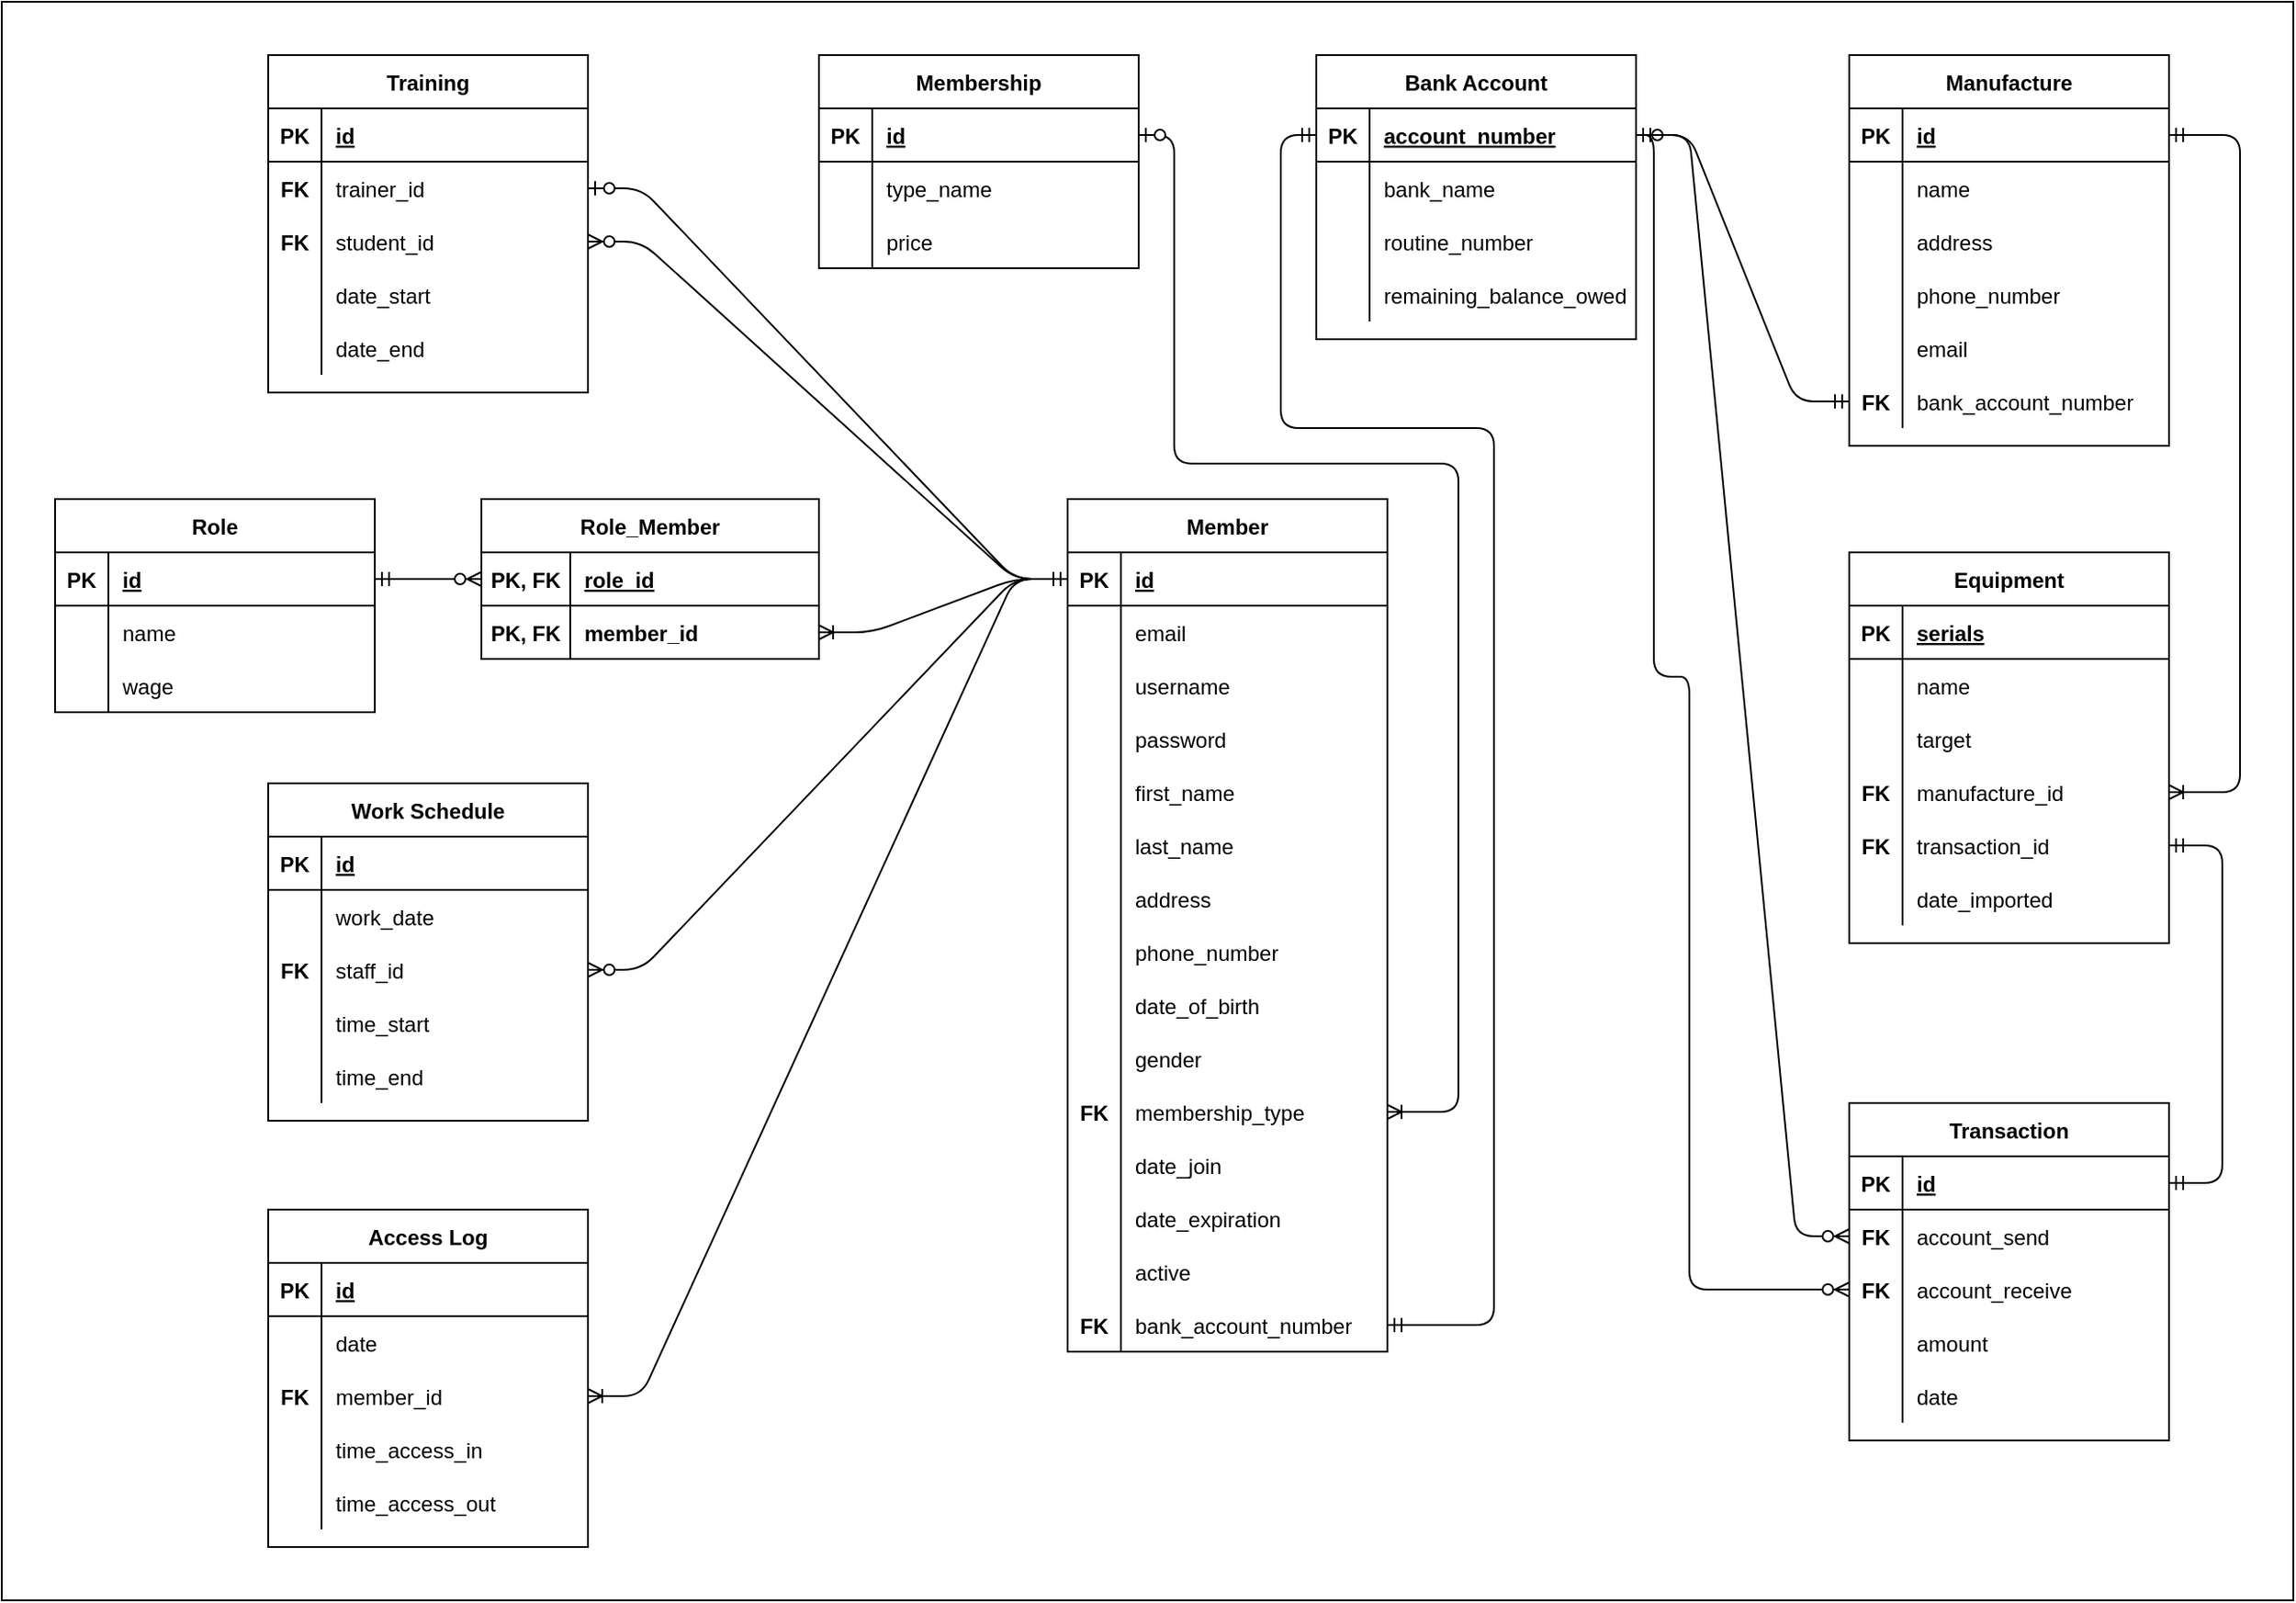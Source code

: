 <mxfile version="14.9.6" type="device"><diagram id="hm2cgD2UL9Ncl65UlhIU" name="Page-1"><mxGraphModel dx="1878" dy="886" grid="1" gridSize="10" guides="1" tooltips="1" connect="1" arrows="1" fold="1" page="1" pageScale="1" pageWidth="850" pageHeight="1100" math="0" shadow="0"><root><mxCell id="0"/><mxCell id="1" parent="0"/><mxCell id="H1FjQsBt2Vcqf316oB1p-238" value="" style="rounded=0;whiteSpace=wrap;html=1;" parent="1" vertex="1"><mxGeometry x="10" y="120" width="1290" height="900" as="geometry"/></mxCell><mxCell id="H1FjQsBt2Vcqf316oB1p-2" value="Member" style="shape=table;startSize=30;container=1;collapsible=1;childLayout=tableLayout;fixedRows=1;rowLines=0;fontStyle=1;align=center;resizeLast=1;" parent="1" vertex="1"><mxGeometry x="610" y="400" width="180" height="480" as="geometry"/></mxCell><mxCell id="H1FjQsBt2Vcqf316oB1p-3" value="" style="shape=partialRectangle;collapsible=0;dropTarget=0;pointerEvents=0;fillColor=none;top=0;left=0;bottom=1;right=0;points=[[0,0.5],[1,0.5]];portConstraint=eastwest;" parent="H1FjQsBt2Vcqf316oB1p-2" vertex="1"><mxGeometry y="30" width="180" height="30" as="geometry"/></mxCell><mxCell id="H1FjQsBt2Vcqf316oB1p-4" value="PK" style="shape=partialRectangle;connectable=0;fillColor=none;top=0;left=0;bottom=0;right=0;fontStyle=1;overflow=hidden;" parent="H1FjQsBt2Vcqf316oB1p-3" vertex="1"><mxGeometry width="30" height="30" as="geometry"/></mxCell><mxCell id="H1FjQsBt2Vcqf316oB1p-5" value="id" style="shape=partialRectangle;connectable=0;fillColor=none;top=0;left=0;bottom=0;right=0;align=left;spacingLeft=6;fontStyle=5;overflow=hidden;" parent="H1FjQsBt2Vcqf316oB1p-3" vertex="1"><mxGeometry x="30" width="150" height="30" as="geometry"/></mxCell><mxCell id="H1FjQsBt2Vcqf316oB1p-6" value="" style="shape=partialRectangle;collapsible=0;dropTarget=0;pointerEvents=0;fillColor=none;top=0;left=0;bottom=0;right=0;points=[[0,0.5],[1,0.5]];portConstraint=eastwest;" parent="H1FjQsBt2Vcqf316oB1p-2" vertex="1"><mxGeometry y="60" width="180" height="30" as="geometry"/></mxCell><mxCell id="H1FjQsBt2Vcqf316oB1p-7" value="" style="shape=partialRectangle;connectable=0;fillColor=none;top=0;left=0;bottom=0;right=0;editable=1;overflow=hidden;" parent="H1FjQsBt2Vcqf316oB1p-6" vertex="1"><mxGeometry width="30" height="30" as="geometry"/></mxCell><mxCell id="H1FjQsBt2Vcqf316oB1p-8" value="email" style="shape=partialRectangle;connectable=0;fillColor=none;top=0;left=0;bottom=0;right=0;align=left;spacingLeft=6;overflow=hidden;" parent="H1FjQsBt2Vcqf316oB1p-6" vertex="1"><mxGeometry x="30" width="150" height="30" as="geometry"/></mxCell><mxCell id="H1FjQsBt2Vcqf316oB1p-9" value="" style="shape=partialRectangle;collapsible=0;dropTarget=0;pointerEvents=0;fillColor=none;top=0;left=0;bottom=0;right=0;points=[[0,0.5],[1,0.5]];portConstraint=eastwest;" parent="H1FjQsBt2Vcqf316oB1p-2" vertex="1"><mxGeometry y="90" width="180" height="30" as="geometry"/></mxCell><mxCell id="H1FjQsBt2Vcqf316oB1p-10" value="" style="shape=partialRectangle;connectable=0;fillColor=none;top=0;left=0;bottom=0;right=0;editable=1;overflow=hidden;" parent="H1FjQsBt2Vcqf316oB1p-9" vertex="1"><mxGeometry width="30" height="30" as="geometry"/></mxCell><mxCell id="H1FjQsBt2Vcqf316oB1p-11" value="username" style="shape=partialRectangle;connectable=0;fillColor=none;top=0;left=0;bottom=0;right=0;align=left;spacingLeft=6;overflow=hidden;" parent="H1FjQsBt2Vcqf316oB1p-9" vertex="1"><mxGeometry x="30" width="150" height="30" as="geometry"/></mxCell><mxCell id="H1FjQsBt2Vcqf316oB1p-204" value="" style="shape=partialRectangle;collapsible=0;dropTarget=0;pointerEvents=0;fillColor=none;top=0;left=0;bottom=0;right=0;points=[[0,0.5],[1,0.5]];portConstraint=eastwest;" parent="H1FjQsBt2Vcqf316oB1p-2" vertex="1"><mxGeometry y="120" width="180" height="30" as="geometry"/></mxCell><mxCell id="H1FjQsBt2Vcqf316oB1p-205" value="" style="shape=partialRectangle;connectable=0;fillColor=none;top=0;left=0;bottom=0;right=0;editable=1;overflow=hidden;" parent="H1FjQsBt2Vcqf316oB1p-204" vertex="1"><mxGeometry width="30" height="30" as="geometry"/></mxCell><mxCell id="H1FjQsBt2Vcqf316oB1p-206" value="password" style="shape=partialRectangle;connectable=0;fillColor=none;top=0;left=0;bottom=0;right=0;align=left;spacingLeft=6;overflow=hidden;" parent="H1FjQsBt2Vcqf316oB1p-204" vertex="1"><mxGeometry x="30" width="150" height="30" as="geometry"/></mxCell><mxCell id="H1FjQsBt2Vcqf316oB1p-12" value="" style="shape=partialRectangle;collapsible=0;dropTarget=0;pointerEvents=0;fillColor=none;top=0;left=0;bottom=0;right=0;points=[[0,0.5],[1,0.5]];portConstraint=eastwest;" parent="H1FjQsBt2Vcqf316oB1p-2" vertex="1"><mxGeometry y="150" width="180" height="30" as="geometry"/></mxCell><mxCell id="H1FjQsBt2Vcqf316oB1p-13" value="" style="shape=partialRectangle;connectable=0;fillColor=none;top=0;left=0;bottom=0;right=0;editable=1;overflow=hidden;" parent="H1FjQsBt2Vcqf316oB1p-12" vertex="1"><mxGeometry width="30" height="30" as="geometry"/></mxCell><mxCell id="H1FjQsBt2Vcqf316oB1p-14" value="first_name" style="shape=partialRectangle;connectable=0;fillColor=none;top=0;left=0;bottom=0;right=0;align=left;spacingLeft=6;overflow=hidden;" parent="H1FjQsBt2Vcqf316oB1p-12" vertex="1"><mxGeometry x="30" width="150" height="30" as="geometry"/></mxCell><mxCell id="H1FjQsBt2Vcqf316oB1p-15" value="" style="shape=partialRectangle;collapsible=0;dropTarget=0;pointerEvents=0;fillColor=none;top=0;left=0;bottom=0;right=0;points=[[0,0.5],[1,0.5]];portConstraint=eastwest;" parent="H1FjQsBt2Vcqf316oB1p-2" vertex="1"><mxGeometry y="180" width="180" height="30" as="geometry"/></mxCell><mxCell id="H1FjQsBt2Vcqf316oB1p-16" value="" style="shape=partialRectangle;connectable=0;fillColor=none;top=0;left=0;bottom=0;right=0;editable=1;overflow=hidden;" parent="H1FjQsBt2Vcqf316oB1p-15" vertex="1"><mxGeometry width="30" height="30" as="geometry"/></mxCell><mxCell id="H1FjQsBt2Vcqf316oB1p-17" value="last_name " style="shape=partialRectangle;connectable=0;fillColor=none;top=0;left=0;bottom=0;right=0;align=left;spacingLeft=6;overflow=hidden;" parent="H1FjQsBt2Vcqf316oB1p-15" vertex="1"><mxGeometry x="30" width="150" height="30" as="geometry"/></mxCell><mxCell id="H1FjQsBt2Vcqf316oB1p-18" value="" style="shape=partialRectangle;collapsible=0;dropTarget=0;pointerEvents=0;fillColor=none;top=0;left=0;bottom=0;right=0;points=[[0,0.5],[1,0.5]];portConstraint=eastwest;" parent="H1FjQsBt2Vcqf316oB1p-2" vertex="1"><mxGeometry y="210" width="180" height="30" as="geometry"/></mxCell><mxCell id="H1FjQsBt2Vcqf316oB1p-19" value="" style="shape=partialRectangle;connectable=0;fillColor=none;top=0;left=0;bottom=0;right=0;editable=1;overflow=hidden;" parent="H1FjQsBt2Vcqf316oB1p-18" vertex="1"><mxGeometry width="30" height="30" as="geometry"/></mxCell><mxCell id="H1FjQsBt2Vcqf316oB1p-20" value="address" style="shape=partialRectangle;connectable=0;fillColor=none;top=0;left=0;bottom=0;right=0;align=left;spacingLeft=6;overflow=hidden;" parent="H1FjQsBt2Vcqf316oB1p-18" vertex="1"><mxGeometry x="30" width="150" height="30" as="geometry"/></mxCell><mxCell id="H1FjQsBt2Vcqf316oB1p-21" value="" style="shape=partialRectangle;collapsible=0;dropTarget=0;pointerEvents=0;fillColor=none;top=0;left=0;bottom=0;right=0;points=[[0,0.5],[1,0.5]];portConstraint=eastwest;" parent="H1FjQsBt2Vcqf316oB1p-2" vertex="1"><mxGeometry y="240" width="180" height="30" as="geometry"/></mxCell><mxCell id="H1FjQsBt2Vcqf316oB1p-22" value="" style="shape=partialRectangle;connectable=0;fillColor=none;top=0;left=0;bottom=0;right=0;editable=1;overflow=hidden;" parent="H1FjQsBt2Vcqf316oB1p-21" vertex="1"><mxGeometry width="30" height="30" as="geometry"/></mxCell><mxCell id="H1FjQsBt2Vcqf316oB1p-23" value="phone_number" style="shape=partialRectangle;connectable=0;fillColor=none;top=0;left=0;bottom=0;right=0;align=left;spacingLeft=6;overflow=hidden;" parent="H1FjQsBt2Vcqf316oB1p-21" vertex="1"><mxGeometry x="30" width="150" height="30" as="geometry"/></mxCell><mxCell id="H1FjQsBt2Vcqf316oB1p-24" value="" style="shape=partialRectangle;collapsible=0;dropTarget=0;pointerEvents=0;fillColor=none;top=0;left=0;bottom=0;right=0;points=[[0,0.5],[1,0.5]];portConstraint=eastwest;" parent="H1FjQsBt2Vcqf316oB1p-2" vertex="1"><mxGeometry y="270" width="180" height="30" as="geometry"/></mxCell><mxCell id="H1FjQsBt2Vcqf316oB1p-25" value="" style="shape=partialRectangle;connectable=0;fillColor=none;top=0;left=0;bottom=0;right=0;editable=1;overflow=hidden;" parent="H1FjQsBt2Vcqf316oB1p-24" vertex="1"><mxGeometry width="30" height="30" as="geometry"/></mxCell><mxCell id="H1FjQsBt2Vcqf316oB1p-26" value="date_of_birth" style="shape=partialRectangle;connectable=0;fillColor=none;top=0;left=0;bottom=0;right=0;align=left;spacingLeft=6;overflow=hidden;" parent="H1FjQsBt2Vcqf316oB1p-24" vertex="1"><mxGeometry x="30" width="150" height="30" as="geometry"/></mxCell><mxCell id="H1FjQsBt2Vcqf316oB1p-27" value="" style="shape=partialRectangle;collapsible=0;dropTarget=0;pointerEvents=0;fillColor=none;top=0;left=0;bottom=0;right=0;points=[[0,0.5],[1,0.5]];portConstraint=eastwest;" parent="H1FjQsBt2Vcqf316oB1p-2" vertex="1"><mxGeometry y="300" width="180" height="30" as="geometry"/></mxCell><mxCell id="H1FjQsBt2Vcqf316oB1p-28" value="" style="shape=partialRectangle;connectable=0;fillColor=none;top=0;left=0;bottom=0;right=0;editable=1;overflow=hidden;" parent="H1FjQsBt2Vcqf316oB1p-27" vertex="1"><mxGeometry width="30" height="30" as="geometry"/></mxCell><mxCell id="H1FjQsBt2Vcqf316oB1p-29" value="gender" style="shape=partialRectangle;connectable=0;fillColor=none;top=0;left=0;bottom=0;right=0;align=left;spacingLeft=6;overflow=hidden;" parent="H1FjQsBt2Vcqf316oB1p-27" vertex="1"><mxGeometry x="30" width="150" height="30" as="geometry"/></mxCell><mxCell id="H1FjQsBt2Vcqf316oB1p-33" value="" style="shape=partialRectangle;collapsible=0;dropTarget=0;pointerEvents=0;fillColor=none;top=0;left=0;bottom=0;right=0;points=[[0,0.5],[1,0.5]];portConstraint=eastwest;" parent="H1FjQsBt2Vcqf316oB1p-2" vertex="1"><mxGeometry y="330" width="180" height="30" as="geometry"/></mxCell><mxCell id="H1FjQsBt2Vcqf316oB1p-34" value="FK" style="shape=partialRectangle;connectable=0;fillColor=none;top=0;left=0;bottom=0;right=0;editable=1;overflow=hidden;fontStyle=1" parent="H1FjQsBt2Vcqf316oB1p-33" vertex="1"><mxGeometry width="30" height="30" as="geometry"/></mxCell><mxCell id="H1FjQsBt2Vcqf316oB1p-35" value="membership_type" style="shape=partialRectangle;connectable=0;fillColor=none;top=0;left=0;bottom=0;right=0;align=left;spacingLeft=6;overflow=hidden;" parent="H1FjQsBt2Vcqf316oB1p-33" vertex="1"><mxGeometry x="30" width="150" height="30" as="geometry"/></mxCell><mxCell id="H1FjQsBt2Vcqf316oB1p-36" value="" style="shape=partialRectangle;collapsible=0;dropTarget=0;pointerEvents=0;fillColor=none;top=0;left=0;bottom=0;right=0;points=[[0,0.5],[1,0.5]];portConstraint=eastwest;" parent="H1FjQsBt2Vcqf316oB1p-2" vertex="1"><mxGeometry y="360" width="180" height="30" as="geometry"/></mxCell><mxCell id="H1FjQsBt2Vcqf316oB1p-37" value="" style="shape=partialRectangle;connectable=0;fillColor=none;top=0;left=0;bottom=0;right=0;editable=1;overflow=hidden;" parent="H1FjQsBt2Vcqf316oB1p-36" vertex="1"><mxGeometry width="30" height="30" as="geometry"/></mxCell><mxCell id="H1FjQsBt2Vcqf316oB1p-38" value="date_join" style="shape=partialRectangle;connectable=0;fillColor=none;top=0;left=0;bottom=0;right=0;align=left;spacingLeft=6;overflow=hidden;" parent="H1FjQsBt2Vcqf316oB1p-36" vertex="1"><mxGeometry x="30" width="150" height="30" as="geometry"/></mxCell><mxCell id="H1FjQsBt2Vcqf316oB1p-39" value="" style="shape=partialRectangle;collapsible=0;dropTarget=0;pointerEvents=0;fillColor=none;top=0;left=0;bottom=0;right=0;points=[[0,0.5],[1,0.5]];portConstraint=eastwest;" parent="H1FjQsBt2Vcqf316oB1p-2" vertex="1"><mxGeometry y="390" width="180" height="30" as="geometry"/></mxCell><mxCell id="H1FjQsBt2Vcqf316oB1p-40" value="" style="shape=partialRectangle;connectable=0;fillColor=none;top=0;left=0;bottom=0;right=0;editable=1;overflow=hidden;" parent="H1FjQsBt2Vcqf316oB1p-39" vertex="1"><mxGeometry width="30" height="30" as="geometry"/></mxCell><mxCell id="H1FjQsBt2Vcqf316oB1p-41" value="date_expiration" style="shape=partialRectangle;connectable=0;fillColor=none;top=0;left=0;bottom=0;right=0;align=left;spacingLeft=6;overflow=hidden;" parent="H1FjQsBt2Vcqf316oB1p-39" vertex="1"><mxGeometry x="30" width="150" height="30" as="geometry"/></mxCell><mxCell id="H1FjQsBt2Vcqf316oB1p-42" value="" style="shape=partialRectangle;collapsible=0;dropTarget=0;pointerEvents=0;fillColor=none;top=0;left=0;bottom=0;right=0;points=[[0,0.5],[1,0.5]];portConstraint=eastwest;" parent="H1FjQsBt2Vcqf316oB1p-2" vertex="1"><mxGeometry y="420" width="180" height="30" as="geometry"/></mxCell><mxCell id="H1FjQsBt2Vcqf316oB1p-43" value="" style="shape=partialRectangle;connectable=0;fillColor=none;top=0;left=0;bottom=0;right=0;editable=1;overflow=hidden;" parent="H1FjQsBt2Vcqf316oB1p-42" vertex="1"><mxGeometry width="30" height="30" as="geometry"/></mxCell><mxCell id="H1FjQsBt2Vcqf316oB1p-44" value="active" style="shape=partialRectangle;connectable=0;fillColor=none;top=0;left=0;bottom=0;right=0;align=left;spacingLeft=6;overflow=hidden;" parent="H1FjQsBt2Vcqf316oB1p-42" vertex="1"><mxGeometry x="30" width="150" height="30" as="geometry"/></mxCell><mxCell id="H1FjQsBt2Vcqf316oB1p-45" value="" style="shape=partialRectangle;collapsible=0;dropTarget=0;pointerEvents=0;fillColor=none;top=0;left=0;bottom=0;right=0;points=[[0,0.5],[1,0.5]];portConstraint=eastwest;" parent="H1FjQsBt2Vcqf316oB1p-2" vertex="1"><mxGeometry y="450" width="180" height="30" as="geometry"/></mxCell><mxCell id="H1FjQsBt2Vcqf316oB1p-46" value="FK" style="shape=partialRectangle;connectable=0;fillColor=none;top=0;left=0;bottom=0;right=0;editable=1;overflow=hidden;fontStyle=1" parent="H1FjQsBt2Vcqf316oB1p-45" vertex="1"><mxGeometry width="30" height="30" as="geometry"/></mxCell><mxCell id="H1FjQsBt2Vcqf316oB1p-47" value="bank_account_number" style="shape=partialRectangle;connectable=0;fillColor=none;top=0;left=0;bottom=0;right=0;align=left;spacingLeft=6;overflow=hidden;" parent="H1FjQsBt2Vcqf316oB1p-45" vertex="1"><mxGeometry x="30" width="150" height="30" as="geometry"/></mxCell><mxCell id="H1FjQsBt2Vcqf316oB1p-66" value="Bank Account" style="shape=table;startSize=30;container=1;collapsible=1;childLayout=tableLayout;fixedRows=1;rowLines=0;fontStyle=1;align=center;resizeLast=1;" parent="1" vertex="1"><mxGeometry x="750" y="150" width="180" height="160" as="geometry"/></mxCell><mxCell id="H1FjQsBt2Vcqf316oB1p-67" value="" style="shape=partialRectangle;collapsible=0;dropTarget=0;pointerEvents=0;fillColor=none;top=0;left=0;bottom=1;right=0;points=[[0,0.5],[1,0.5]];portConstraint=eastwest;" parent="H1FjQsBt2Vcqf316oB1p-66" vertex="1"><mxGeometry y="30" width="180" height="30" as="geometry"/></mxCell><mxCell id="H1FjQsBt2Vcqf316oB1p-68" value="PK" style="shape=partialRectangle;connectable=0;fillColor=none;top=0;left=0;bottom=0;right=0;fontStyle=1;overflow=hidden;" parent="H1FjQsBt2Vcqf316oB1p-67" vertex="1"><mxGeometry width="30" height="30" as="geometry"/></mxCell><mxCell id="H1FjQsBt2Vcqf316oB1p-69" value="account_number" style="shape=partialRectangle;connectable=0;fillColor=none;top=0;left=0;bottom=0;right=0;align=left;spacingLeft=6;fontStyle=5;overflow=hidden;" parent="H1FjQsBt2Vcqf316oB1p-67" vertex="1"><mxGeometry x="30" width="150" height="30" as="geometry"/></mxCell><mxCell id="H1FjQsBt2Vcqf316oB1p-70" value="" style="shape=partialRectangle;collapsible=0;dropTarget=0;pointerEvents=0;fillColor=none;top=0;left=0;bottom=0;right=0;points=[[0,0.5],[1,0.5]];portConstraint=eastwest;" parent="H1FjQsBt2Vcqf316oB1p-66" vertex="1"><mxGeometry y="60" width="180" height="30" as="geometry"/></mxCell><mxCell id="H1FjQsBt2Vcqf316oB1p-71" value="" style="shape=partialRectangle;connectable=0;fillColor=none;top=0;left=0;bottom=0;right=0;editable=1;overflow=hidden;" parent="H1FjQsBt2Vcqf316oB1p-70" vertex="1"><mxGeometry width="30" height="30" as="geometry"/></mxCell><mxCell id="H1FjQsBt2Vcqf316oB1p-72" value="bank_name" style="shape=partialRectangle;connectable=0;fillColor=none;top=0;left=0;bottom=0;right=0;align=left;spacingLeft=6;overflow=hidden;" parent="H1FjQsBt2Vcqf316oB1p-70" vertex="1"><mxGeometry x="30" width="150" height="30" as="geometry"/></mxCell><mxCell id="H1FjQsBt2Vcqf316oB1p-73" value="" style="shape=partialRectangle;collapsible=0;dropTarget=0;pointerEvents=0;fillColor=none;top=0;left=0;bottom=0;right=0;points=[[0,0.5],[1,0.5]];portConstraint=eastwest;" parent="H1FjQsBt2Vcqf316oB1p-66" vertex="1"><mxGeometry y="90" width="180" height="30" as="geometry"/></mxCell><mxCell id="H1FjQsBt2Vcqf316oB1p-74" value="" style="shape=partialRectangle;connectable=0;fillColor=none;top=0;left=0;bottom=0;right=0;editable=1;overflow=hidden;" parent="H1FjQsBt2Vcqf316oB1p-73" vertex="1"><mxGeometry width="30" height="30" as="geometry"/></mxCell><mxCell id="H1FjQsBt2Vcqf316oB1p-75" value="routine_number" style="shape=partialRectangle;connectable=0;fillColor=none;top=0;left=0;bottom=0;right=0;align=left;spacingLeft=6;overflow=hidden;" parent="H1FjQsBt2Vcqf316oB1p-73" vertex="1"><mxGeometry x="30" width="150" height="30" as="geometry"/></mxCell><mxCell id="H1FjQsBt2Vcqf316oB1p-76" value="" style="shape=partialRectangle;collapsible=0;dropTarget=0;pointerEvents=0;fillColor=none;top=0;left=0;bottom=0;right=0;points=[[0,0.5],[1,0.5]];portConstraint=eastwest;" parent="H1FjQsBt2Vcqf316oB1p-66" vertex="1"><mxGeometry y="120" width="180" height="30" as="geometry"/></mxCell><mxCell id="H1FjQsBt2Vcqf316oB1p-77" value="" style="shape=partialRectangle;connectable=0;fillColor=none;top=0;left=0;bottom=0;right=0;editable=1;overflow=hidden;" parent="H1FjQsBt2Vcqf316oB1p-76" vertex="1"><mxGeometry width="30" height="30" as="geometry"/></mxCell><mxCell id="H1FjQsBt2Vcqf316oB1p-78" value="remaining_balance_owed" style="shape=partialRectangle;connectable=0;fillColor=none;top=0;left=0;bottom=0;right=0;align=left;spacingLeft=6;overflow=hidden;" parent="H1FjQsBt2Vcqf316oB1p-76" vertex="1"><mxGeometry x="30" width="150" height="30" as="geometry"/></mxCell><mxCell id="H1FjQsBt2Vcqf316oB1p-79" value="Transaction" style="shape=table;startSize=30;container=1;collapsible=1;childLayout=tableLayout;fixedRows=1;rowLines=0;fontStyle=1;align=center;resizeLast=1;" parent="1" vertex="1"><mxGeometry x="1050" y="740" width="180" height="190" as="geometry"/></mxCell><mxCell id="H1FjQsBt2Vcqf316oB1p-80" value="" style="shape=partialRectangle;collapsible=0;dropTarget=0;pointerEvents=0;fillColor=none;top=0;left=0;bottom=1;right=0;points=[[0,0.5],[1,0.5]];portConstraint=eastwest;" parent="H1FjQsBt2Vcqf316oB1p-79" vertex="1"><mxGeometry y="30" width="180" height="30" as="geometry"/></mxCell><mxCell id="H1FjQsBt2Vcqf316oB1p-81" value="PK" style="shape=partialRectangle;connectable=0;fillColor=none;top=0;left=0;bottom=0;right=0;fontStyle=1;overflow=hidden;" parent="H1FjQsBt2Vcqf316oB1p-80" vertex="1"><mxGeometry width="30" height="30" as="geometry"/></mxCell><mxCell id="H1FjQsBt2Vcqf316oB1p-82" value="id" style="shape=partialRectangle;connectable=0;fillColor=none;top=0;left=0;bottom=0;right=0;align=left;spacingLeft=6;fontStyle=5;overflow=hidden;" parent="H1FjQsBt2Vcqf316oB1p-80" vertex="1"><mxGeometry x="30" width="150" height="30" as="geometry"/></mxCell><mxCell id="H1FjQsBt2Vcqf316oB1p-83" value="" style="shape=partialRectangle;collapsible=0;dropTarget=0;pointerEvents=0;fillColor=none;top=0;left=0;bottom=0;right=0;points=[[0,0.5],[1,0.5]];portConstraint=eastwest;" parent="H1FjQsBt2Vcqf316oB1p-79" vertex="1"><mxGeometry y="60" width="180" height="30" as="geometry"/></mxCell><mxCell id="H1FjQsBt2Vcqf316oB1p-84" value="FK" style="shape=partialRectangle;connectable=0;fillColor=none;top=0;left=0;bottom=0;right=0;editable=1;overflow=hidden;fontStyle=1" parent="H1FjQsBt2Vcqf316oB1p-83" vertex="1"><mxGeometry width="30" height="30" as="geometry"/></mxCell><mxCell id="H1FjQsBt2Vcqf316oB1p-85" value="account_send" style="shape=partialRectangle;connectable=0;fillColor=none;top=0;left=0;bottom=0;right=0;align=left;spacingLeft=6;overflow=hidden;" parent="H1FjQsBt2Vcqf316oB1p-83" vertex="1"><mxGeometry x="30" width="150" height="30" as="geometry"/></mxCell><mxCell id="H1FjQsBt2Vcqf316oB1p-86" value="" style="shape=partialRectangle;collapsible=0;dropTarget=0;pointerEvents=0;fillColor=none;top=0;left=0;bottom=0;right=0;points=[[0,0.5],[1,0.5]];portConstraint=eastwest;" parent="H1FjQsBt2Vcqf316oB1p-79" vertex="1"><mxGeometry y="90" width="180" height="30" as="geometry"/></mxCell><mxCell id="H1FjQsBt2Vcqf316oB1p-87" value="FK" style="shape=partialRectangle;connectable=0;fillColor=none;top=0;left=0;bottom=0;right=0;editable=1;overflow=hidden;fontStyle=1" parent="H1FjQsBt2Vcqf316oB1p-86" vertex="1"><mxGeometry width="30" height="30" as="geometry"/></mxCell><mxCell id="H1FjQsBt2Vcqf316oB1p-88" value="account_receive" style="shape=partialRectangle;connectable=0;fillColor=none;top=0;left=0;bottom=0;right=0;align=left;spacingLeft=6;overflow=hidden;" parent="H1FjQsBt2Vcqf316oB1p-86" vertex="1"><mxGeometry x="30" width="150" height="30" as="geometry"/></mxCell><mxCell id="H1FjQsBt2Vcqf316oB1p-89" value="" style="shape=partialRectangle;collapsible=0;dropTarget=0;pointerEvents=0;fillColor=none;top=0;left=0;bottom=0;right=0;points=[[0,0.5],[1,0.5]];portConstraint=eastwest;" parent="H1FjQsBt2Vcqf316oB1p-79" vertex="1"><mxGeometry y="120" width="180" height="30" as="geometry"/></mxCell><mxCell id="H1FjQsBt2Vcqf316oB1p-90" value="" style="shape=partialRectangle;connectable=0;fillColor=none;top=0;left=0;bottom=0;right=0;editable=1;overflow=hidden;" parent="H1FjQsBt2Vcqf316oB1p-89" vertex="1"><mxGeometry width="30" height="30" as="geometry"/></mxCell><mxCell id="H1FjQsBt2Vcqf316oB1p-91" value="amount" style="shape=partialRectangle;connectable=0;fillColor=none;top=0;left=0;bottom=0;right=0;align=left;spacingLeft=6;overflow=hidden;" parent="H1FjQsBt2Vcqf316oB1p-89" vertex="1"><mxGeometry x="30" width="150" height="30" as="geometry"/></mxCell><mxCell id="H1FjQsBt2Vcqf316oB1p-92" value="" style="shape=partialRectangle;collapsible=0;dropTarget=0;pointerEvents=0;fillColor=none;top=0;left=0;bottom=0;right=0;points=[[0,0.5],[1,0.5]];portConstraint=eastwest;" parent="H1FjQsBt2Vcqf316oB1p-79" vertex="1"><mxGeometry y="150" width="180" height="30" as="geometry"/></mxCell><mxCell id="H1FjQsBt2Vcqf316oB1p-93" value="" style="shape=partialRectangle;connectable=0;fillColor=none;top=0;left=0;bottom=0;right=0;editable=1;overflow=hidden;" parent="H1FjQsBt2Vcqf316oB1p-92" vertex="1"><mxGeometry width="30" height="30" as="geometry"/></mxCell><mxCell id="H1FjQsBt2Vcqf316oB1p-94" value="date" style="shape=partialRectangle;connectable=0;fillColor=none;top=0;left=0;bottom=0;right=0;align=left;spacingLeft=6;overflow=hidden;" parent="H1FjQsBt2Vcqf316oB1p-92" vertex="1"><mxGeometry x="30" width="150" height="30" as="geometry"/></mxCell><mxCell id="H1FjQsBt2Vcqf316oB1p-95" value="Role" style="shape=table;startSize=30;container=1;collapsible=1;childLayout=tableLayout;fixedRows=1;rowLines=0;fontStyle=1;align=center;resizeLast=1;" parent="1" vertex="1"><mxGeometry x="40" y="400" width="180" height="120" as="geometry"/></mxCell><mxCell id="H1FjQsBt2Vcqf316oB1p-96" value="" style="shape=partialRectangle;collapsible=0;dropTarget=0;pointerEvents=0;fillColor=none;top=0;left=0;bottom=1;right=0;points=[[0,0.5],[1,0.5]];portConstraint=eastwest;" parent="H1FjQsBt2Vcqf316oB1p-95" vertex="1"><mxGeometry y="30" width="180" height="30" as="geometry"/></mxCell><mxCell id="H1FjQsBt2Vcqf316oB1p-97" value="PK" style="shape=partialRectangle;connectable=0;fillColor=none;top=0;left=0;bottom=0;right=0;fontStyle=1;overflow=hidden;" parent="H1FjQsBt2Vcqf316oB1p-96" vertex="1"><mxGeometry width="30" height="30" as="geometry"/></mxCell><mxCell id="H1FjQsBt2Vcqf316oB1p-98" value="id" style="shape=partialRectangle;connectable=0;fillColor=none;top=0;left=0;bottom=0;right=0;align=left;spacingLeft=6;fontStyle=5;overflow=hidden;" parent="H1FjQsBt2Vcqf316oB1p-96" vertex="1"><mxGeometry x="30" width="150" height="30" as="geometry"/></mxCell><mxCell id="H1FjQsBt2Vcqf316oB1p-99" value="" style="shape=partialRectangle;collapsible=0;dropTarget=0;pointerEvents=0;fillColor=none;top=0;left=0;bottom=0;right=0;points=[[0,0.5],[1,0.5]];portConstraint=eastwest;" parent="H1FjQsBt2Vcqf316oB1p-95" vertex="1"><mxGeometry y="60" width="180" height="30" as="geometry"/></mxCell><mxCell id="H1FjQsBt2Vcqf316oB1p-100" value="" style="shape=partialRectangle;connectable=0;fillColor=none;top=0;left=0;bottom=0;right=0;editable=1;overflow=hidden;" parent="H1FjQsBt2Vcqf316oB1p-99" vertex="1"><mxGeometry width="30" height="30" as="geometry"/></mxCell><mxCell id="H1FjQsBt2Vcqf316oB1p-101" value="name" style="shape=partialRectangle;connectable=0;fillColor=none;top=0;left=0;bottom=0;right=0;align=left;spacingLeft=6;overflow=hidden;" parent="H1FjQsBt2Vcqf316oB1p-99" vertex="1"><mxGeometry x="30" width="150" height="30" as="geometry"/></mxCell><mxCell id="H1FjQsBt2Vcqf316oB1p-102" value="" style="shape=partialRectangle;collapsible=0;dropTarget=0;pointerEvents=0;fillColor=none;top=0;left=0;bottom=0;right=0;points=[[0,0.5],[1,0.5]];portConstraint=eastwest;" parent="H1FjQsBt2Vcqf316oB1p-95" vertex="1"><mxGeometry y="90" width="180" height="30" as="geometry"/></mxCell><mxCell id="H1FjQsBt2Vcqf316oB1p-103" value="" style="shape=partialRectangle;connectable=0;fillColor=none;top=0;left=0;bottom=0;right=0;editable=1;overflow=hidden;" parent="H1FjQsBt2Vcqf316oB1p-102" vertex="1"><mxGeometry width="30" height="30" as="geometry"/></mxCell><mxCell id="H1FjQsBt2Vcqf316oB1p-104" value="wage" style="shape=partialRectangle;connectable=0;fillColor=none;top=0;left=0;bottom=0;right=0;align=left;spacingLeft=6;overflow=hidden;" parent="H1FjQsBt2Vcqf316oB1p-102" vertex="1"><mxGeometry x="30" width="150" height="30" as="geometry"/></mxCell><mxCell id="H1FjQsBt2Vcqf316oB1p-108" value="Training" style="shape=table;startSize=30;container=1;collapsible=1;childLayout=tableLayout;fixedRows=1;rowLines=0;fontStyle=1;align=center;resizeLast=1;" parent="1" vertex="1"><mxGeometry x="160" y="150" width="180" height="190" as="geometry"/></mxCell><mxCell id="H1FjQsBt2Vcqf316oB1p-109" value="" style="shape=partialRectangle;collapsible=0;dropTarget=0;pointerEvents=0;fillColor=none;top=0;left=0;bottom=1;right=0;points=[[0,0.5],[1,0.5]];portConstraint=eastwest;" parent="H1FjQsBt2Vcqf316oB1p-108" vertex="1"><mxGeometry y="30" width="180" height="30" as="geometry"/></mxCell><mxCell id="H1FjQsBt2Vcqf316oB1p-110" value="PK" style="shape=partialRectangle;connectable=0;fillColor=none;top=0;left=0;bottom=0;right=0;fontStyle=1;overflow=hidden;" parent="H1FjQsBt2Vcqf316oB1p-109" vertex="1"><mxGeometry width="30" height="30" as="geometry"/></mxCell><mxCell id="H1FjQsBt2Vcqf316oB1p-111" value="id" style="shape=partialRectangle;connectable=0;fillColor=none;top=0;left=0;bottom=0;right=0;align=left;spacingLeft=6;fontStyle=5;overflow=hidden;" parent="H1FjQsBt2Vcqf316oB1p-109" vertex="1"><mxGeometry x="30" width="150" height="30" as="geometry"/></mxCell><mxCell id="H1FjQsBt2Vcqf316oB1p-112" value="" style="shape=partialRectangle;collapsible=0;dropTarget=0;pointerEvents=0;fillColor=none;top=0;left=0;bottom=0;right=0;points=[[0,0.5],[1,0.5]];portConstraint=eastwest;" parent="H1FjQsBt2Vcqf316oB1p-108" vertex="1"><mxGeometry y="60" width="180" height="30" as="geometry"/></mxCell><mxCell id="H1FjQsBt2Vcqf316oB1p-113" value="FK" style="shape=partialRectangle;connectable=0;fillColor=none;top=0;left=0;bottom=0;right=0;editable=1;overflow=hidden;fontStyle=1" parent="H1FjQsBt2Vcqf316oB1p-112" vertex="1"><mxGeometry width="30" height="30" as="geometry"/></mxCell><mxCell id="H1FjQsBt2Vcqf316oB1p-114" value="trainer_id" style="shape=partialRectangle;connectable=0;fillColor=none;top=0;left=0;bottom=0;right=0;align=left;spacingLeft=6;overflow=hidden;" parent="H1FjQsBt2Vcqf316oB1p-112" vertex="1"><mxGeometry x="30" width="150" height="30" as="geometry"/></mxCell><mxCell id="H1FjQsBt2Vcqf316oB1p-115" value="" style="shape=partialRectangle;collapsible=0;dropTarget=0;pointerEvents=0;fillColor=none;top=0;left=0;bottom=0;right=0;points=[[0,0.5],[1,0.5]];portConstraint=eastwest;" parent="H1FjQsBt2Vcqf316oB1p-108" vertex="1"><mxGeometry y="90" width="180" height="30" as="geometry"/></mxCell><mxCell id="H1FjQsBt2Vcqf316oB1p-116" value="FK" style="shape=partialRectangle;connectable=0;fillColor=none;top=0;left=0;bottom=0;right=0;editable=1;overflow=hidden;fontStyle=1" parent="H1FjQsBt2Vcqf316oB1p-115" vertex="1"><mxGeometry width="30" height="30" as="geometry"/></mxCell><mxCell id="H1FjQsBt2Vcqf316oB1p-117" value="student_id" style="shape=partialRectangle;connectable=0;fillColor=none;top=0;left=0;bottom=0;right=0;align=left;spacingLeft=6;overflow=hidden;" parent="H1FjQsBt2Vcqf316oB1p-115" vertex="1"><mxGeometry x="30" width="150" height="30" as="geometry"/></mxCell><mxCell id="H1FjQsBt2Vcqf316oB1p-118" value="" style="shape=partialRectangle;collapsible=0;dropTarget=0;pointerEvents=0;fillColor=none;top=0;left=0;bottom=0;right=0;points=[[0,0.5],[1,0.5]];portConstraint=eastwest;" parent="H1FjQsBt2Vcqf316oB1p-108" vertex="1"><mxGeometry y="120" width="180" height="30" as="geometry"/></mxCell><mxCell id="H1FjQsBt2Vcqf316oB1p-119" value="" style="shape=partialRectangle;connectable=0;fillColor=none;top=0;left=0;bottom=0;right=0;editable=1;overflow=hidden;" parent="H1FjQsBt2Vcqf316oB1p-118" vertex="1"><mxGeometry width="30" height="30" as="geometry"/></mxCell><mxCell id="H1FjQsBt2Vcqf316oB1p-120" value="date_start" style="shape=partialRectangle;connectable=0;fillColor=none;top=0;left=0;bottom=0;right=0;align=left;spacingLeft=6;overflow=hidden;" parent="H1FjQsBt2Vcqf316oB1p-118" vertex="1"><mxGeometry x="30" width="150" height="30" as="geometry"/></mxCell><mxCell id="H1FjQsBt2Vcqf316oB1p-121" value="" style="shape=partialRectangle;collapsible=0;dropTarget=0;pointerEvents=0;fillColor=none;top=0;left=0;bottom=0;right=0;points=[[0,0.5],[1,0.5]];portConstraint=eastwest;" parent="H1FjQsBt2Vcqf316oB1p-108" vertex="1"><mxGeometry y="150" width="180" height="30" as="geometry"/></mxCell><mxCell id="H1FjQsBt2Vcqf316oB1p-122" value="" style="shape=partialRectangle;connectable=0;fillColor=none;top=0;left=0;bottom=0;right=0;editable=1;overflow=hidden;" parent="H1FjQsBt2Vcqf316oB1p-121" vertex="1"><mxGeometry width="30" height="30" as="geometry"/></mxCell><mxCell id="H1FjQsBt2Vcqf316oB1p-123" value="date_end" style="shape=partialRectangle;connectable=0;fillColor=none;top=0;left=0;bottom=0;right=0;align=left;spacingLeft=6;overflow=hidden;" parent="H1FjQsBt2Vcqf316oB1p-121" vertex="1"><mxGeometry x="30" width="150" height="30" as="geometry"/></mxCell><mxCell id="H1FjQsBt2Vcqf316oB1p-124" value="Work Schedule" style="shape=table;startSize=30;container=1;collapsible=1;childLayout=tableLayout;fixedRows=1;rowLines=0;fontStyle=1;align=center;resizeLast=1;" parent="1" vertex="1"><mxGeometry x="160" y="560" width="180" height="190" as="geometry"/></mxCell><mxCell id="H1FjQsBt2Vcqf316oB1p-125" value="" style="shape=partialRectangle;collapsible=0;dropTarget=0;pointerEvents=0;fillColor=none;top=0;left=0;bottom=1;right=0;points=[[0,0.5],[1,0.5]];portConstraint=eastwest;" parent="H1FjQsBt2Vcqf316oB1p-124" vertex="1"><mxGeometry y="30" width="180" height="30" as="geometry"/></mxCell><mxCell id="H1FjQsBt2Vcqf316oB1p-126" value="PK" style="shape=partialRectangle;connectable=0;fillColor=none;top=0;left=0;bottom=0;right=0;fontStyle=1;overflow=hidden;" parent="H1FjQsBt2Vcqf316oB1p-125" vertex="1"><mxGeometry width="30" height="30" as="geometry"/></mxCell><mxCell id="H1FjQsBt2Vcqf316oB1p-127" value="id" style="shape=partialRectangle;connectable=0;fillColor=none;top=0;left=0;bottom=0;right=0;align=left;spacingLeft=6;fontStyle=5;overflow=hidden;" parent="H1FjQsBt2Vcqf316oB1p-125" vertex="1"><mxGeometry x="30" width="150" height="30" as="geometry"/></mxCell><mxCell id="H1FjQsBt2Vcqf316oB1p-128" value="" style="shape=partialRectangle;collapsible=0;dropTarget=0;pointerEvents=0;fillColor=none;top=0;left=0;bottom=0;right=0;points=[[0,0.5],[1,0.5]];portConstraint=eastwest;" parent="H1FjQsBt2Vcqf316oB1p-124" vertex="1"><mxGeometry y="60" width="180" height="30" as="geometry"/></mxCell><mxCell id="H1FjQsBt2Vcqf316oB1p-129" value="" style="shape=partialRectangle;connectable=0;fillColor=none;top=0;left=0;bottom=0;right=0;editable=1;overflow=hidden;" parent="H1FjQsBt2Vcqf316oB1p-128" vertex="1"><mxGeometry width="30" height="30" as="geometry"/></mxCell><mxCell id="H1FjQsBt2Vcqf316oB1p-130" value="work_date" style="shape=partialRectangle;connectable=0;fillColor=none;top=0;left=0;bottom=0;right=0;align=left;spacingLeft=6;overflow=hidden;" parent="H1FjQsBt2Vcqf316oB1p-128" vertex="1"><mxGeometry x="30" width="150" height="30" as="geometry"/></mxCell><mxCell id="H1FjQsBt2Vcqf316oB1p-131" value="" style="shape=partialRectangle;collapsible=0;dropTarget=0;pointerEvents=0;fillColor=none;top=0;left=0;bottom=0;right=0;points=[[0,0.5],[1,0.5]];portConstraint=eastwest;" parent="H1FjQsBt2Vcqf316oB1p-124" vertex="1"><mxGeometry y="90" width="180" height="30" as="geometry"/></mxCell><mxCell id="H1FjQsBt2Vcqf316oB1p-132" value="FK" style="shape=partialRectangle;connectable=0;fillColor=none;top=0;left=0;bottom=0;right=0;editable=1;overflow=hidden;fontStyle=1" parent="H1FjQsBt2Vcqf316oB1p-131" vertex="1"><mxGeometry width="30" height="30" as="geometry"/></mxCell><mxCell id="H1FjQsBt2Vcqf316oB1p-133" value="staff_id" style="shape=partialRectangle;connectable=0;fillColor=none;top=0;left=0;bottom=0;right=0;align=left;spacingLeft=6;overflow=hidden;" parent="H1FjQsBt2Vcqf316oB1p-131" vertex="1"><mxGeometry x="30" width="150" height="30" as="geometry"/></mxCell><mxCell id="H1FjQsBt2Vcqf316oB1p-134" value="" style="shape=partialRectangle;collapsible=0;dropTarget=0;pointerEvents=0;fillColor=none;top=0;left=0;bottom=0;right=0;points=[[0,0.5],[1,0.5]];portConstraint=eastwest;" parent="H1FjQsBt2Vcqf316oB1p-124" vertex="1"><mxGeometry y="120" width="180" height="30" as="geometry"/></mxCell><mxCell id="H1FjQsBt2Vcqf316oB1p-135" value="" style="shape=partialRectangle;connectable=0;fillColor=none;top=0;left=0;bottom=0;right=0;editable=1;overflow=hidden;" parent="H1FjQsBt2Vcqf316oB1p-134" vertex="1"><mxGeometry width="30" height="30" as="geometry"/></mxCell><mxCell id="H1FjQsBt2Vcqf316oB1p-136" value="time_start" style="shape=partialRectangle;connectable=0;fillColor=none;top=0;left=0;bottom=0;right=0;align=left;spacingLeft=6;overflow=hidden;" parent="H1FjQsBt2Vcqf316oB1p-134" vertex="1"><mxGeometry x="30" width="150" height="30" as="geometry"/></mxCell><mxCell id="H1FjQsBt2Vcqf316oB1p-137" value="" style="shape=partialRectangle;collapsible=0;dropTarget=0;pointerEvents=0;fillColor=none;top=0;left=0;bottom=0;right=0;points=[[0,0.5],[1,0.5]];portConstraint=eastwest;" parent="H1FjQsBt2Vcqf316oB1p-124" vertex="1"><mxGeometry y="150" width="180" height="30" as="geometry"/></mxCell><mxCell id="H1FjQsBt2Vcqf316oB1p-138" value="" style="shape=partialRectangle;connectable=0;fillColor=none;top=0;left=0;bottom=0;right=0;editable=1;overflow=hidden;" parent="H1FjQsBt2Vcqf316oB1p-137" vertex="1"><mxGeometry width="30" height="30" as="geometry"/></mxCell><mxCell id="H1FjQsBt2Vcqf316oB1p-139" value="time_end" style="shape=partialRectangle;connectable=0;fillColor=none;top=0;left=0;bottom=0;right=0;align=left;spacingLeft=6;overflow=hidden;" parent="H1FjQsBt2Vcqf316oB1p-137" vertex="1"><mxGeometry x="30" width="150" height="30" as="geometry"/></mxCell><mxCell id="H1FjQsBt2Vcqf316oB1p-140" value="Membership" style="shape=table;startSize=30;container=1;collapsible=1;childLayout=tableLayout;fixedRows=1;rowLines=0;fontStyle=1;align=center;resizeLast=1;" parent="1" vertex="1"><mxGeometry x="470" y="150" width="180" height="120" as="geometry"/></mxCell><mxCell id="H1FjQsBt2Vcqf316oB1p-141" value="" style="shape=partialRectangle;collapsible=0;dropTarget=0;pointerEvents=0;fillColor=none;top=0;left=0;bottom=1;right=0;points=[[0,0.5],[1,0.5]];portConstraint=eastwest;" parent="H1FjQsBt2Vcqf316oB1p-140" vertex="1"><mxGeometry y="30" width="180" height="30" as="geometry"/></mxCell><mxCell id="H1FjQsBt2Vcqf316oB1p-142" value="PK" style="shape=partialRectangle;connectable=0;fillColor=none;top=0;left=0;bottom=0;right=0;fontStyle=1;overflow=hidden;" parent="H1FjQsBt2Vcqf316oB1p-141" vertex="1"><mxGeometry width="30" height="30" as="geometry"/></mxCell><mxCell id="H1FjQsBt2Vcqf316oB1p-143" value="id" style="shape=partialRectangle;connectable=0;fillColor=none;top=0;left=0;bottom=0;right=0;align=left;spacingLeft=6;fontStyle=5;overflow=hidden;" parent="H1FjQsBt2Vcqf316oB1p-141" vertex="1"><mxGeometry x="30" width="150" height="30" as="geometry"/></mxCell><mxCell id="H1FjQsBt2Vcqf316oB1p-144" value="" style="shape=partialRectangle;collapsible=0;dropTarget=0;pointerEvents=0;fillColor=none;top=0;left=0;bottom=0;right=0;points=[[0,0.5],[1,0.5]];portConstraint=eastwest;" parent="H1FjQsBt2Vcqf316oB1p-140" vertex="1"><mxGeometry y="60" width="180" height="30" as="geometry"/></mxCell><mxCell id="H1FjQsBt2Vcqf316oB1p-145" value="" style="shape=partialRectangle;connectable=0;fillColor=none;top=0;left=0;bottom=0;right=0;editable=1;overflow=hidden;" parent="H1FjQsBt2Vcqf316oB1p-144" vertex="1"><mxGeometry width="30" height="30" as="geometry"/></mxCell><mxCell id="H1FjQsBt2Vcqf316oB1p-146" value="type_name" style="shape=partialRectangle;connectable=0;fillColor=none;top=0;left=0;bottom=0;right=0;align=left;spacingLeft=6;overflow=hidden;" parent="H1FjQsBt2Vcqf316oB1p-144" vertex="1"><mxGeometry x="30" width="150" height="30" as="geometry"/></mxCell><mxCell id="H1FjQsBt2Vcqf316oB1p-147" value="" style="shape=partialRectangle;collapsible=0;dropTarget=0;pointerEvents=0;fillColor=none;top=0;left=0;bottom=0;right=0;points=[[0,0.5],[1,0.5]];portConstraint=eastwest;" parent="H1FjQsBt2Vcqf316oB1p-140" vertex="1"><mxGeometry y="90" width="180" height="30" as="geometry"/></mxCell><mxCell id="H1FjQsBt2Vcqf316oB1p-148" value="" style="shape=partialRectangle;connectable=0;fillColor=none;top=0;left=0;bottom=0;right=0;editable=1;overflow=hidden;" parent="H1FjQsBt2Vcqf316oB1p-147" vertex="1"><mxGeometry width="30" height="30" as="geometry"/></mxCell><mxCell id="H1FjQsBt2Vcqf316oB1p-149" value="price" style="shape=partialRectangle;connectable=0;fillColor=none;top=0;left=0;bottom=0;right=0;align=left;spacingLeft=6;overflow=hidden;" parent="H1FjQsBt2Vcqf316oB1p-147" vertex="1"><mxGeometry x="30" width="150" height="30" as="geometry"/></mxCell><mxCell id="H1FjQsBt2Vcqf316oB1p-150" value="Equipment" style="shape=table;startSize=30;container=1;collapsible=1;childLayout=tableLayout;fixedRows=1;rowLines=0;fontStyle=1;align=center;resizeLast=1;" parent="1" vertex="1"><mxGeometry x="1050" y="430" width="180" height="220" as="geometry"/></mxCell><mxCell id="H1FjQsBt2Vcqf316oB1p-151" value="" style="shape=partialRectangle;collapsible=0;dropTarget=0;pointerEvents=0;fillColor=none;top=0;left=0;bottom=1;right=0;points=[[0,0.5],[1,0.5]];portConstraint=eastwest;" parent="H1FjQsBt2Vcqf316oB1p-150" vertex="1"><mxGeometry y="30" width="180" height="30" as="geometry"/></mxCell><mxCell id="H1FjQsBt2Vcqf316oB1p-152" value="PK" style="shape=partialRectangle;connectable=0;fillColor=none;top=0;left=0;bottom=0;right=0;fontStyle=1;overflow=hidden;" parent="H1FjQsBt2Vcqf316oB1p-151" vertex="1"><mxGeometry width="30" height="30" as="geometry"/></mxCell><mxCell id="H1FjQsBt2Vcqf316oB1p-153" value="serials" style="shape=partialRectangle;connectable=0;fillColor=none;top=0;left=0;bottom=0;right=0;align=left;spacingLeft=6;fontStyle=5;overflow=hidden;" parent="H1FjQsBt2Vcqf316oB1p-151" vertex="1"><mxGeometry x="30" width="150" height="30" as="geometry"/></mxCell><mxCell id="H1FjQsBt2Vcqf316oB1p-154" value="" style="shape=partialRectangle;collapsible=0;dropTarget=0;pointerEvents=0;fillColor=none;top=0;left=0;bottom=0;right=0;points=[[0,0.5],[1,0.5]];portConstraint=eastwest;" parent="H1FjQsBt2Vcqf316oB1p-150" vertex="1"><mxGeometry y="60" width="180" height="30" as="geometry"/></mxCell><mxCell id="H1FjQsBt2Vcqf316oB1p-155" value="" style="shape=partialRectangle;connectable=0;fillColor=none;top=0;left=0;bottom=0;right=0;editable=1;overflow=hidden;" parent="H1FjQsBt2Vcqf316oB1p-154" vertex="1"><mxGeometry width="30" height="30" as="geometry"/></mxCell><mxCell id="H1FjQsBt2Vcqf316oB1p-156" value="name" style="shape=partialRectangle;connectable=0;fillColor=none;top=0;left=0;bottom=0;right=0;align=left;spacingLeft=6;overflow=hidden;" parent="H1FjQsBt2Vcqf316oB1p-154" vertex="1"><mxGeometry x="30" width="150" height="30" as="geometry"/></mxCell><mxCell id="H1FjQsBt2Vcqf316oB1p-157" value="" style="shape=partialRectangle;collapsible=0;dropTarget=0;pointerEvents=0;fillColor=none;top=0;left=0;bottom=0;right=0;points=[[0,0.5],[1,0.5]];portConstraint=eastwest;" parent="H1FjQsBt2Vcqf316oB1p-150" vertex="1"><mxGeometry y="90" width="180" height="30" as="geometry"/></mxCell><mxCell id="H1FjQsBt2Vcqf316oB1p-158" value="" style="shape=partialRectangle;connectable=0;fillColor=none;top=0;left=0;bottom=0;right=0;editable=1;overflow=hidden;" parent="H1FjQsBt2Vcqf316oB1p-157" vertex="1"><mxGeometry width="30" height="30" as="geometry"/></mxCell><mxCell id="H1FjQsBt2Vcqf316oB1p-159" value="target" style="shape=partialRectangle;connectable=0;fillColor=none;top=0;left=0;bottom=0;right=0;align=left;spacingLeft=6;overflow=hidden;" parent="H1FjQsBt2Vcqf316oB1p-157" vertex="1"><mxGeometry x="30" width="150" height="30" as="geometry"/></mxCell><mxCell id="H1FjQsBt2Vcqf316oB1p-160" value="" style="shape=partialRectangle;collapsible=0;dropTarget=0;pointerEvents=0;fillColor=none;top=0;left=0;bottom=0;right=0;points=[[0,0.5],[1,0.5]];portConstraint=eastwest;" parent="H1FjQsBt2Vcqf316oB1p-150" vertex="1"><mxGeometry y="120" width="180" height="30" as="geometry"/></mxCell><mxCell id="H1FjQsBt2Vcqf316oB1p-161" value="FK" style="shape=partialRectangle;connectable=0;fillColor=none;top=0;left=0;bottom=0;right=0;editable=1;overflow=hidden;fontStyle=1" parent="H1FjQsBt2Vcqf316oB1p-160" vertex="1"><mxGeometry width="30" height="30" as="geometry"/></mxCell><mxCell id="H1FjQsBt2Vcqf316oB1p-162" value="manufacture_id" style="shape=partialRectangle;connectable=0;fillColor=none;top=0;left=0;bottom=0;right=0;align=left;spacingLeft=6;overflow=hidden;" parent="H1FjQsBt2Vcqf316oB1p-160" vertex="1"><mxGeometry x="30" width="150" height="30" as="geometry"/></mxCell><mxCell id="H1FjQsBt2Vcqf316oB1p-163" value="" style="shape=partialRectangle;collapsible=0;dropTarget=0;pointerEvents=0;fillColor=none;top=0;left=0;bottom=0;right=0;points=[[0,0.5],[1,0.5]];portConstraint=eastwest;" parent="H1FjQsBt2Vcqf316oB1p-150" vertex="1"><mxGeometry y="150" width="180" height="30" as="geometry"/></mxCell><mxCell id="H1FjQsBt2Vcqf316oB1p-164" value="FK" style="shape=partialRectangle;connectable=0;fillColor=none;top=0;left=0;bottom=0;right=0;editable=1;overflow=hidden;fontStyle=1" parent="H1FjQsBt2Vcqf316oB1p-163" vertex="1"><mxGeometry width="30" height="30" as="geometry"/></mxCell><mxCell id="H1FjQsBt2Vcqf316oB1p-165" value="transaction_id" style="shape=partialRectangle;connectable=0;fillColor=none;top=0;left=0;bottom=0;right=0;align=left;spacingLeft=6;overflow=hidden;" parent="H1FjQsBt2Vcqf316oB1p-163" vertex="1"><mxGeometry x="30" width="150" height="30" as="geometry"/></mxCell><mxCell id="H1FjQsBt2Vcqf316oB1p-166" value="" style="shape=partialRectangle;collapsible=0;dropTarget=0;pointerEvents=0;fillColor=none;top=0;left=0;bottom=0;right=0;points=[[0,0.5],[1,0.5]];portConstraint=eastwest;" parent="H1FjQsBt2Vcqf316oB1p-150" vertex="1"><mxGeometry y="180" width="180" height="30" as="geometry"/></mxCell><mxCell id="H1FjQsBt2Vcqf316oB1p-167" value="" style="shape=partialRectangle;connectable=0;fillColor=none;top=0;left=0;bottom=0;right=0;editable=1;overflow=hidden;" parent="H1FjQsBt2Vcqf316oB1p-166" vertex="1"><mxGeometry width="30" height="30" as="geometry"/></mxCell><mxCell id="H1FjQsBt2Vcqf316oB1p-168" value="date_imported" style="shape=partialRectangle;connectable=0;fillColor=none;top=0;left=0;bottom=0;right=0;align=left;spacingLeft=6;overflow=hidden;" parent="H1FjQsBt2Vcqf316oB1p-166" vertex="1"><mxGeometry x="30" width="150" height="30" as="geometry"/></mxCell><mxCell id="H1FjQsBt2Vcqf316oB1p-169" value="Manufacture" style="shape=table;startSize=30;container=1;collapsible=1;childLayout=tableLayout;fixedRows=1;rowLines=0;fontStyle=1;align=center;resizeLast=1;" parent="1" vertex="1"><mxGeometry x="1050" y="150" width="180" height="220" as="geometry"/></mxCell><mxCell id="H1FjQsBt2Vcqf316oB1p-170" value="" style="shape=partialRectangle;collapsible=0;dropTarget=0;pointerEvents=0;fillColor=none;top=0;left=0;bottom=1;right=0;points=[[0,0.5],[1,0.5]];portConstraint=eastwest;" parent="H1FjQsBt2Vcqf316oB1p-169" vertex="1"><mxGeometry y="30" width="180" height="30" as="geometry"/></mxCell><mxCell id="H1FjQsBt2Vcqf316oB1p-171" value="PK" style="shape=partialRectangle;connectable=0;fillColor=none;top=0;left=0;bottom=0;right=0;fontStyle=1;overflow=hidden;" parent="H1FjQsBt2Vcqf316oB1p-170" vertex="1"><mxGeometry width="30" height="30" as="geometry"/></mxCell><mxCell id="H1FjQsBt2Vcqf316oB1p-172" value="id" style="shape=partialRectangle;connectable=0;fillColor=none;top=0;left=0;bottom=0;right=0;align=left;spacingLeft=6;fontStyle=5;overflow=hidden;" parent="H1FjQsBt2Vcqf316oB1p-170" vertex="1"><mxGeometry x="30" width="150" height="30" as="geometry"/></mxCell><mxCell id="H1FjQsBt2Vcqf316oB1p-173" value="" style="shape=partialRectangle;collapsible=0;dropTarget=0;pointerEvents=0;fillColor=none;top=0;left=0;bottom=0;right=0;points=[[0,0.5],[1,0.5]];portConstraint=eastwest;" parent="H1FjQsBt2Vcqf316oB1p-169" vertex="1"><mxGeometry y="60" width="180" height="30" as="geometry"/></mxCell><mxCell id="H1FjQsBt2Vcqf316oB1p-174" value="" style="shape=partialRectangle;connectable=0;fillColor=none;top=0;left=0;bottom=0;right=0;editable=1;overflow=hidden;" parent="H1FjQsBt2Vcqf316oB1p-173" vertex="1"><mxGeometry width="30" height="30" as="geometry"/></mxCell><mxCell id="H1FjQsBt2Vcqf316oB1p-175" value="name" style="shape=partialRectangle;connectable=0;fillColor=none;top=0;left=0;bottom=0;right=0;align=left;spacingLeft=6;overflow=hidden;" parent="H1FjQsBt2Vcqf316oB1p-173" vertex="1"><mxGeometry x="30" width="150" height="30" as="geometry"/></mxCell><mxCell id="H1FjQsBt2Vcqf316oB1p-176" value="" style="shape=partialRectangle;collapsible=0;dropTarget=0;pointerEvents=0;fillColor=none;top=0;left=0;bottom=0;right=0;points=[[0,0.5],[1,0.5]];portConstraint=eastwest;" parent="H1FjQsBt2Vcqf316oB1p-169" vertex="1"><mxGeometry y="90" width="180" height="30" as="geometry"/></mxCell><mxCell id="H1FjQsBt2Vcqf316oB1p-177" value="" style="shape=partialRectangle;connectable=0;fillColor=none;top=0;left=0;bottom=0;right=0;editable=1;overflow=hidden;" parent="H1FjQsBt2Vcqf316oB1p-176" vertex="1"><mxGeometry width="30" height="30" as="geometry"/></mxCell><mxCell id="H1FjQsBt2Vcqf316oB1p-178" value="address" style="shape=partialRectangle;connectable=0;fillColor=none;top=0;left=0;bottom=0;right=0;align=left;spacingLeft=6;overflow=hidden;" parent="H1FjQsBt2Vcqf316oB1p-176" vertex="1"><mxGeometry x="30" width="150" height="30" as="geometry"/></mxCell><mxCell id="H1FjQsBt2Vcqf316oB1p-179" value="" style="shape=partialRectangle;collapsible=0;dropTarget=0;pointerEvents=0;fillColor=none;top=0;left=0;bottom=0;right=0;points=[[0,0.5],[1,0.5]];portConstraint=eastwest;" parent="H1FjQsBt2Vcqf316oB1p-169" vertex="1"><mxGeometry y="120" width="180" height="30" as="geometry"/></mxCell><mxCell id="H1FjQsBt2Vcqf316oB1p-180" value="" style="shape=partialRectangle;connectable=0;fillColor=none;top=0;left=0;bottom=0;right=0;editable=1;overflow=hidden;" parent="H1FjQsBt2Vcqf316oB1p-179" vertex="1"><mxGeometry width="30" height="30" as="geometry"/></mxCell><mxCell id="H1FjQsBt2Vcqf316oB1p-181" value="phone_number" style="shape=partialRectangle;connectable=0;fillColor=none;top=0;left=0;bottom=0;right=0;align=left;spacingLeft=6;overflow=hidden;" parent="H1FjQsBt2Vcqf316oB1p-179" vertex="1"><mxGeometry x="30" width="150" height="30" as="geometry"/></mxCell><mxCell id="H1FjQsBt2Vcqf316oB1p-182" value="" style="shape=partialRectangle;collapsible=0;dropTarget=0;pointerEvents=0;fillColor=none;top=0;left=0;bottom=0;right=0;points=[[0,0.5],[1,0.5]];portConstraint=eastwest;" parent="H1FjQsBt2Vcqf316oB1p-169" vertex="1"><mxGeometry y="150" width="180" height="30" as="geometry"/></mxCell><mxCell id="H1FjQsBt2Vcqf316oB1p-183" value="" style="shape=partialRectangle;connectable=0;fillColor=none;top=0;left=0;bottom=0;right=0;editable=1;overflow=hidden;" parent="H1FjQsBt2Vcqf316oB1p-182" vertex="1"><mxGeometry width="30" height="30" as="geometry"/></mxCell><mxCell id="H1FjQsBt2Vcqf316oB1p-184" value="email" style="shape=partialRectangle;connectable=0;fillColor=none;top=0;left=0;bottom=0;right=0;align=left;spacingLeft=6;overflow=hidden;" parent="H1FjQsBt2Vcqf316oB1p-182" vertex="1"><mxGeometry x="30" width="150" height="30" as="geometry"/></mxCell><mxCell id="H1FjQsBt2Vcqf316oB1p-185" value="" style="shape=partialRectangle;collapsible=0;dropTarget=0;pointerEvents=0;fillColor=none;top=0;left=0;bottom=0;right=0;points=[[0,0.5],[1,0.5]];portConstraint=eastwest;" parent="H1FjQsBt2Vcqf316oB1p-169" vertex="1"><mxGeometry y="180" width="180" height="30" as="geometry"/></mxCell><mxCell id="H1FjQsBt2Vcqf316oB1p-186" value="FK" style="shape=partialRectangle;connectable=0;fillColor=none;top=0;left=0;bottom=0;right=0;editable=1;overflow=hidden;fontStyle=1" parent="H1FjQsBt2Vcqf316oB1p-185" vertex="1"><mxGeometry width="30" height="30" as="geometry"/></mxCell><mxCell id="H1FjQsBt2Vcqf316oB1p-187" value="bank_account_number" style="shape=partialRectangle;connectable=0;fillColor=none;top=0;left=0;bottom=0;right=0;align=left;spacingLeft=6;overflow=hidden;" parent="H1FjQsBt2Vcqf316oB1p-185" vertex="1"><mxGeometry x="30" width="150" height="30" as="geometry"/></mxCell><mxCell id="H1FjQsBt2Vcqf316oB1p-188" value="Access Log" style="shape=table;startSize=30;container=1;collapsible=1;childLayout=tableLayout;fixedRows=1;rowLines=0;fontStyle=1;align=center;resizeLast=1;" parent="1" vertex="1"><mxGeometry x="160" y="800" width="180" height="190" as="geometry"/></mxCell><mxCell id="H1FjQsBt2Vcqf316oB1p-189" value="" style="shape=partialRectangle;collapsible=0;dropTarget=0;pointerEvents=0;fillColor=none;top=0;left=0;bottom=1;right=0;points=[[0,0.5],[1,0.5]];portConstraint=eastwest;" parent="H1FjQsBt2Vcqf316oB1p-188" vertex="1"><mxGeometry y="30" width="180" height="30" as="geometry"/></mxCell><mxCell id="H1FjQsBt2Vcqf316oB1p-190" value="PK" style="shape=partialRectangle;connectable=0;fillColor=none;top=0;left=0;bottom=0;right=0;fontStyle=1;overflow=hidden;" parent="H1FjQsBt2Vcqf316oB1p-189" vertex="1"><mxGeometry width="30" height="30" as="geometry"/></mxCell><mxCell id="H1FjQsBt2Vcqf316oB1p-191" value="id" style="shape=partialRectangle;connectable=0;fillColor=none;top=0;left=0;bottom=0;right=0;align=left;spacingLeft=6;fontStyle=5;overflow=hidden;" parent="H1FjQsBt2Vcqf316oB1p-189" vertex="1"><mxGeometry x="30" width="150" height="30" as="geometry"/></mxCell><mxCell id="H1FjQsBt2Vcqf316oB1p-192" value="" style="shape=partialRectangle;collapsible=0;dropTarget=0;pointerEvents=0;fillColor=none;top=0;left=0;bottom=0;right=0;points=[[0,0.5],[1,0.5]];portConstraint=eastwest;" parent="H1FjQsBt2Vcqf316oB1p-188" vertex="1"><mxGeometry y="60" width="180" height="30" as="geometry"/></mxCell><mxCell id="H1FjQsBt2Vcqf316oB1p-193" value="" style="shape=partialRectangle;connectable=0;fillColor=none;top=0;left=0;bottom=0;right=0;editable=1;overflow=hidden;" parent="H1FjQsBt2Vcqf316oB1p-192" vertex="1"><mxGeometry width="30" height="30" as="geometry"/></mxCell><mxCell id="H1FjQsBt2Vcqf316oB1p-194" value="date" style="shape=partialRectangle;connectable=0;fillColor=none;top=0;left=0;bottom=0;right=0;align=left;spacingLeft=6;overflow=hidden;" parent="H1FjQsBt2Vcqf316oB1p-192" vertex="1"><mxGeometry x="30" width="150" height="30" as="geometry"/></mxCell><mxCell id="H1FjQsBt2Vcqf316oB1p-195" value="" style="shape=partialRectangle;collapsible=0;dropTarget=0;pointerEvents=0;fillColor=none;top=0;left=0;bottom=0;right=0;points=[[0,0.5],[1,0.5]];portConstraint=eastwest;" parent="H1FjQsBt2Vcqf316oB1p-188" vertex="1"><mxGeometry y="90" width="180" height="30" as="geometry"/></mxCell><mxCell id="H1FjQsBt2Vcqf316oB1p-196" value="FK" style="shape=partialRectangle;connectable=0;fillColor=none;top=0;left=0;bottom=0;right=0;editable=1;overflow=hidden;fontStyle=1" parent="H1FjQsBt2Vcqf316oB1p-195" vertex="1"><mxGeometry width="30" height="30" as="geometry"/></mxCell><mxCell id="H1FjQsBt2Vcqf316oB1p-197" value="member_id" style="shape=partialRectangle;connectable=0;fillColor=none;top=0;left=0;bottom=0;right=0;align=left;spacingLeft=6;overflow=hidden;" parent="H1FjQsBt2Vcqf316oB1p-195" vertex="1"><mxGeometry x="30" width="150" height="30" as="geometry"/></mxCell><mxCell id="H1FjQsBt2Vcqf316oB1p-198" value="" style="shape=partialRectangle;collapsible=0;dropTarget=0;pointerEvents=0;fillColor=none;top=0;left=0;bottom=0;right=0;points=[[0,0.5],[1,0.5]];portConstraint=eastwest;" parent="H1FjQsBt2Vcqf316oB1p-188" vertex="1"><mxGeometry y="120" width="180" height="30" as="geometry"/></mxCell><mxCell id="H1FjQsBt2Vcqf316oB1p-199" value="" style="shape=partialRectangle;connectable=0;fillColor=none;top=0;left=0;bottom=0;right=0;editable=1;overflow=hidden;" parent="H1FjQsBt2Vcqf316oB1p-198" vertex="1"><mxGeometry width="30" height="30" as="geometry"/></mxCell><mxCell id="H1FjQsBt2Vcqf316oB1p-200" value="time_access_in" style="shape=partialRectangle;connectable=0;fillColor=none;top=0;left=0;bottom=0;right=0;align=left;spacingLeft=6;overflow=hidden;" parent="H1FjQsBt2Vcqf316oB1p-198" vertex="1"><mxGeometry x="30" width="150" height="30" as="geometry"/></mxCell><mxCell id="H1FjQsBt2Vcqf316oB1p-201" value="" style="shape=partialRectangle;collapsible=0;dropTarget=0;pointerEvents=0;fillColor=none;top=0;left=0;bottom=0;right=0;points=[[0,0.5],[1,0.5]];portConstraint=eastwest;" parent="H1FjQsBt2Vcqf316oB1p-188" vertex="1"><mxGeometry y="150" width="180" height="30" as="geometry"/></mxCell><mxCell id="H1FjQsBt2Vcqf316oB1p-202" value="" style="shape=partialRectangle;connectable=0;fillColor=none;top=0;left=0;bottom=0;right=0;editable=1;overflow=hidden;" parent="H1FjQsBt2Vcqf316oB1p-201" vertex="1"><mxGeometry width="30" height="30" as="geometry"/></mxCell><mxCell id="H1FjQsBt2Vcqf316oB1p-203" value="time_access_out" style="shape=partialRectangle;connectable=0;fillColor=none;top=0;left=0;bottom=0;right=0;align=left;spacingLeft=6;overflow=hidden;" parent="H1FjQsBt2Vcqf316oB1p-201" vertex="1"><mxGeometry x="30" width="150" height="30" as="geometry"/></mxCell><mxCell id="H1FjQsBt2Vcqf316oB1p-207" value="Role_Member" style="shape=table;startSize=30;container=1;collapsible=1;childLayout=tableLayout;fixedRows=1;rowLines=0;fontStyle=1;align=center;resizeLast=1;" parent="1" vertex="1"><mxGeometry x="280" y="400" width="190" height="90" as="geometry"/></mxCell><mxCell id="H1FjQsBt2Vcqf316oB1p-208" value="" style="shape=partialRectangle;collapsible=0;dropTarget=0;pointerEvents=0;fillColor=none;top=0;left=0;bottom=1;right=0;points=[[0,0.5],[1,0.5]];portConstraint=eastwest;" parent="H1FjQsBt2Vcqf316oB1p-207" vertex="1"><mxGeometry y="30" width="190" height="30" as="geometry"/></mxCell><mxCell id="H1FjQsBt2Vcqf316oB1p-209" value="PK, FK" style="shape=partialRectangle;connectable=0;fillColor=none;top=0;left=0;bottom=0;right=0;fontStyle=1;overflow=hidden;" parent="H1FjQsBt2Vcqf316oB1p-208" vertex="1"><mxGeometry width="50" height="30" as="geometry"/></mxCell><mxCell id="H1FjQsBt2Vcqf316oB1p-210" value="role_id" style="shape=partialRectangle;connectable=0;fillColor=none;top=0;left=0;bottom=0;right=0;align=left;spacingLeft=6;fontStyle=5;overflow=hidden;" parent="H1FjQsBt2Vcqf316oB1p-208" vertex="1"><mxGeometry x="50" width="140" height="30" as="geometry"/></mxCell><mxCell id="H1FjQsBt2Vcqf316oB1p-211" value="" style="shape=partialRectangle;collapsible=0;dropTarget=0;pointerEvents=0;fillColor=none;top=0;left=0;bottom=0;right=0;points=[[0,0.5],[1,0.5]];portConstraint=eastwest;" parent="H1FjQsBt2Vcqf316oB1p-207" vertex="1"><mxGeometry y="60" width="190" height="30" as="geometry"/></mxCell><mxCell id="H1FjQsBt2Vcqf316oB1p-212" value="PK, FK" style="shape=partialRectangle;connectable=0;fillColor=none;top=0;left=0;bottom=0;right=0;editable=1;overflow=hidden;fontStyle=1" parent="H1FjQsBt2Vcqf316oB1p-211" vertex="1"><mxGeometry width="50" height="30" as="geometry"/></mxCell><mxCell id="H1FjQsBt2Vcqf316oB1p-213" value="member_id" style="shape=partialRectangle;connectable=0;fillColor=none;top=0;left=0;bottom=0;right=0;align=left;spacingLeft=6;overflow=hidden;fontStyle=1" parent="H1FjQsBt2Vcqf316oB1p-211" vertex="1"><mxGeometry x="50" width="140" height="30" as="geometry"/></mxCell><mxCell id="H1FjQsBt2Vcqf316oB1p-217" value="" style="edgeStyle=entityRelationEdgeStyle;fontSize=12;html=1;endArrow=ERzeroToMany;startArrow=ERmandOne;exitX=1;exitY=0.5;exitDx=0;exitDy=0;entryX=0;entryY=0.5;entryDx=0;entryDy=0;" parent="1" source="H1FjQsBt2Vcqf316oB1p-96" target="H1FjQsBt2Vcqf316oB1p-208" edge="1"><mxGeometry width="100" height="100" relative="1" as="geometry"><mxPoint x="640" y="610" as="sourcePoint"/><mxPoint x="740" y="510" as="targetPoint"/></mxGeometry></mxCell><mxCell id="H1FjQsBt2Vcqf316oB1p-219" value="" style="edgeStyle=entityRelationEdgeStyle;fontSize=12;html=1;endArrow=ERoneToMany;startArrow=ERmandOne;exitX=0;exitY=0.5;exitDx=0;exitDy=0;entryX=1;entryY=0.5;entryDx=0;entryDy=0;" parent="1" source="H1FjQsBt2Vcqf316oB1p-3" target="H1FjQsBt2Vcqf316oB1p-211" edge="1"><mxGeometry width="100" height="100" relative="1" as="geometry"><mxPoint x="640" y="610" as="sourcePoint"/><mxPoint x="740" y="510" as="targetPoint"/></mxGeometry></mxCell><mxCell id="H1FjQsBt2Vcqf316oB1p-220" value="" style="edgeStyle=entityRelationEdgeStyle;fontSize=12;html=1;endArrow=ERzeroToMany;startArrow=ERmandOne;exitX=0;exitY=0.5;exitDx=0;exitDy=0;entryX=1;entryY=0.5;entryDx=0;entryDy=0;" parent="1" source="H1FjQsBt2Vcqf316oB1p-3" target="H1FjQsBt2Vcqf316oB1p-115" edge="1"><mxGeometry width="100" height="100" relative="1" as="geometry"><mxPoint x="640" y="610" as="sourcePoint"/><mxPoint x="740" y="510" as="targetPoint"/></mxGeometry></mxCell><mxCell id="H1FjQsBt2Vcqf316oB1p-221" value="" style="edgeStyle=entityRelationEdgeStyle;fontSize=12;html=1;endArrow=ERzeroToOne;startArrow=ERmandOne;exitX=0;exitY=0.5;exitDx=0;exitDy=0;entryX=1;entryY=0.5;entryDx=0;entryDy=0;" parent="1" source="H1FjQsBt2Vcqf316oB1p-3" target="H1FjQsBt2Vcqf316oB1p-112" edge="1"><mxGeometry width="100" height="100" relative="1" as="geometry"><mxPoint x="640" y="610" as="sourcePoint"/><mxPoint x="740" y="510" as="targetPoint"/></mxGeometry></mxCell><mxCell id="H1FjQsBt2Vcqf316oB1p-222" value="" style="edgeStyle=entityRelationEdgeStyle;fontSize=12;html=1;endArrow=ERzeroToMany;startArrow=ERmandOne;exitX=0;exitY=0.5;exitDx=0;exitDy=0;entryX=1;entryY=0.5;entryDx=0;entryDy=0;" parent="1" source="H1FjQsBt2Vcqf316oB1p-3" target="H1FjQsBt2Vcqf316oB1p-131" edge="1"><mxGeometry width="100" height="100" relative="1" as="geometry"><mxPoint x="620" y="455" as="sourcePoint"/><mxPoint x="350" y="265" as="targetPoint"/></mxGeometry></mxCell><mxCell id="H1FjQsBt2Vcqf316oB1p-223" value="" style="edgeStyle=entityRelationEdgeStyle;fontSize=12;html=1;endArrow=ERoneToMany;startArrow=ERmandOne;exitX=0;exitY=0.5;exitDx=0;exitDy=0;entryX=1;entryY=0.5;entryDx=0;entryDy=0;" parent="1" source="H1FjQsBt2Vcqf316oB1p-3" target="H1FjQsBt2Vcqf316oB1p-195" edge="1"><mxGeometry width="100" height="100" relative="1" as="geometry"><mxPoint x="640" y="610" as="sourcePoint"/><mxPoint x="740" y="510" as="targetPoint"/></mxGeometry></mxCell><mxCell id="H1FjQsBt2Vcqf316oB1p-227" value="" style="edgeStyle=orthogonalEdgeStyle;fontSize=12;html=1;endArrow=ERoneToMany;startArrow=ERzeroToOne;exitX=1;exitY=0.5;exitDx=0;exitDy=0;entryX=1;entryY=0.5;entryDx=0;entryDy=0;" parent="1" source="H1FjQsBt2Vcqf316oB1p-141" target="H1FjQsBt2Vcqf316oB1p-33" edge="1"><mxGeometry width="100" height="100" relative="1" as="geometry"><mxPoint x="640" y="610" as="sourcePoint"/><mxPoint x="740" y="510" as="targetPoint"/><Array as="points"><mxPoint x="670" y="195"/><mxPoint x="670" y="380"/><mxPoint x="830" y="380"/><mxPoint x="830" y="745"/></Array></mxGeometry></mxCell><mxCell id="H1FjQsBt2Vcqf316oB1p-228" value="" style="edgeStyle=orthogonalEdgeStyle;fontSize=12;html=1;endArrow=ERmandOne;startArrow=ERmandOne;entryX=0;entryY=0.5;entryDx=0;entryDy=0;exitX=1;exitY=0.5;exitDx=0;exitDy=0;" parent="1" source="H1FjQsBt2Vcqf316oB1p-45" target="H1FjQsBt2Vcqf316oB1p-67" edge="1"><mxGeometry width="100" height="100" relative="1" as="geometry"><mxPoint x="640" y="610" as="sourcePoint"/><mxPoint x="740" y="510" as="targetPoint"/><Array as="points"><mxPoint x="850" y="865"/><mxPoint x="850" y="360"/><mxPoint x="730" y="360"/><mxPoint x="730" y="195"/></Array></mxGeometry></mxCell><mxCell id="H1FjQsBt2Vcqf316oB1p-230" value="" style="edgeStyle=entityRelationEdgeStyle;fontSize=12;html=1;endArrow=ERzeroToOne;startArrow=ERmandOne;entryX=1;entryY=0.5;entryDx=0;entryDy=0;exitX=0;exitY=0.5;exitDx=0;exitDy=0;" parent="1" source="H1FjQsBt2Vcqf316oB1p-185" target="H1FjQsBt2Vcqf316oB1p-67" edge="1"><mxGeometry width="100" height="100" relative="1" as="geometry"><mxPoint x="640" y="610" as="sourcePoint"/><mxPoint x="740" y="510" as="targetPoint"/></mxGeometry></mxCell><mxCell id="H1FjQsBt2Vcqf316oB1p-231" value="" style="edgeStyle=orthogonalEdgeStyle;fontSize=12;html=1;endArrow=ERoneToMany;startArrow=ERmandOne;exitX=1;exitY=0.5;exitDx=0;exitDy=0;entryX=1;entryY=0.5;entryDx=0;entryDy=0;" parent="1" source="H1FjQsBt2Vcqf316oB1p-170" target="H1FjQsBt2Vcqf316oB1p-160" edge="1"><mxGeometry width="100" height="100" relative="1" as="geometry"><mxPoint x="640" y="610" as="sourcePoint"/><mxPoint x="1230" y="565" as="targetPoint"/><Array as="points"><mxPoint x="1270" y="195"/><mxPoint x="1270" y="565"/></Array></mxGeometry></mxCell><mxCell id="H1FjQsBt2Vcqf316oB1p-233" value="" style="edgeStyle=entityRelationEdgeStyle;fontSize=12;html=1;endArrow=ERzeroToMany;startArrow=ERmandOne;exitX=1;exitY=0.5;exitDx=0;exitDy=0;entryX=0;entryY=0.5;entryDx=0;entryDy=0;" parent="1" source="H1FjQsBt2Vcqf316oB1p-67" target="H1FjQsBt2Vcqf316oB1p-83" edge="1"><mxGeometry width="100" height="100" relative="1" as="geometry"><mxPoint x="640" y="610" as="sourcePoint"/><mxPoint x="740" y="510" as="targetPoint"/></mxGeometry></mxCell><mxCell id="H1FjQsBt2Vcqf316oB1p-234" value="" style="edgeStyle=orthogonalEdgeStyle;fontSize=12;html=1;endArrow=ERzeroToMany;startArrow=ERmandOne;exitX=1;exitY=0.5;exitDx=0;exitDy=0;entryX=0;entryY=0.5;entryDx=0;entryDy=0;" parent="1" source="H1FjQsBt2Vcqf316oB1p-67" target="H1FjQsBt2Vcqf316oB1p-86" edge="1"><mxGeometry width="100" height="100" relative="1" as="geometry"><mxPoint x="940" y="205" as="sourcePoint"/><mxPoint x="1060" y="825" as="targetPoint"/><Array as="points"><mxPoint x="940" y="195"/><mxPoint x="940" y="500"/><mxPoint x="960" y="500"/><mxPoint x="960" y="845"/></Array></mxGeometry></mxCell><mxCell id="H1FjQsBt2Vcqf316oB1p-235" value="" style="edgeStyle=entityRelationEdgeStyle;fontSize=12;html=1;endArrow=ERmandOne;startArrow=ERmandOne;entryX=1;entryY=0.5;entryDx=0;entryDy=0;exitX=1;exitY=0.5;exitDx=0;exitDy=0;" parent="1" source="H1FjQsBt2Vcqf316oB1p-80" target="H1FjQsBt2Vcqf316oB1p-163" edge="1"><mxGeometry width="100" height="100" relative="1" as="geometry"><mxPoint x="630" y="610" as="sourcePoint"/><mxPoint x="730" y="510" as="targetPoint"/></mxGeometry></mxCell></root></mxGraphModel></diagram></mxfile>